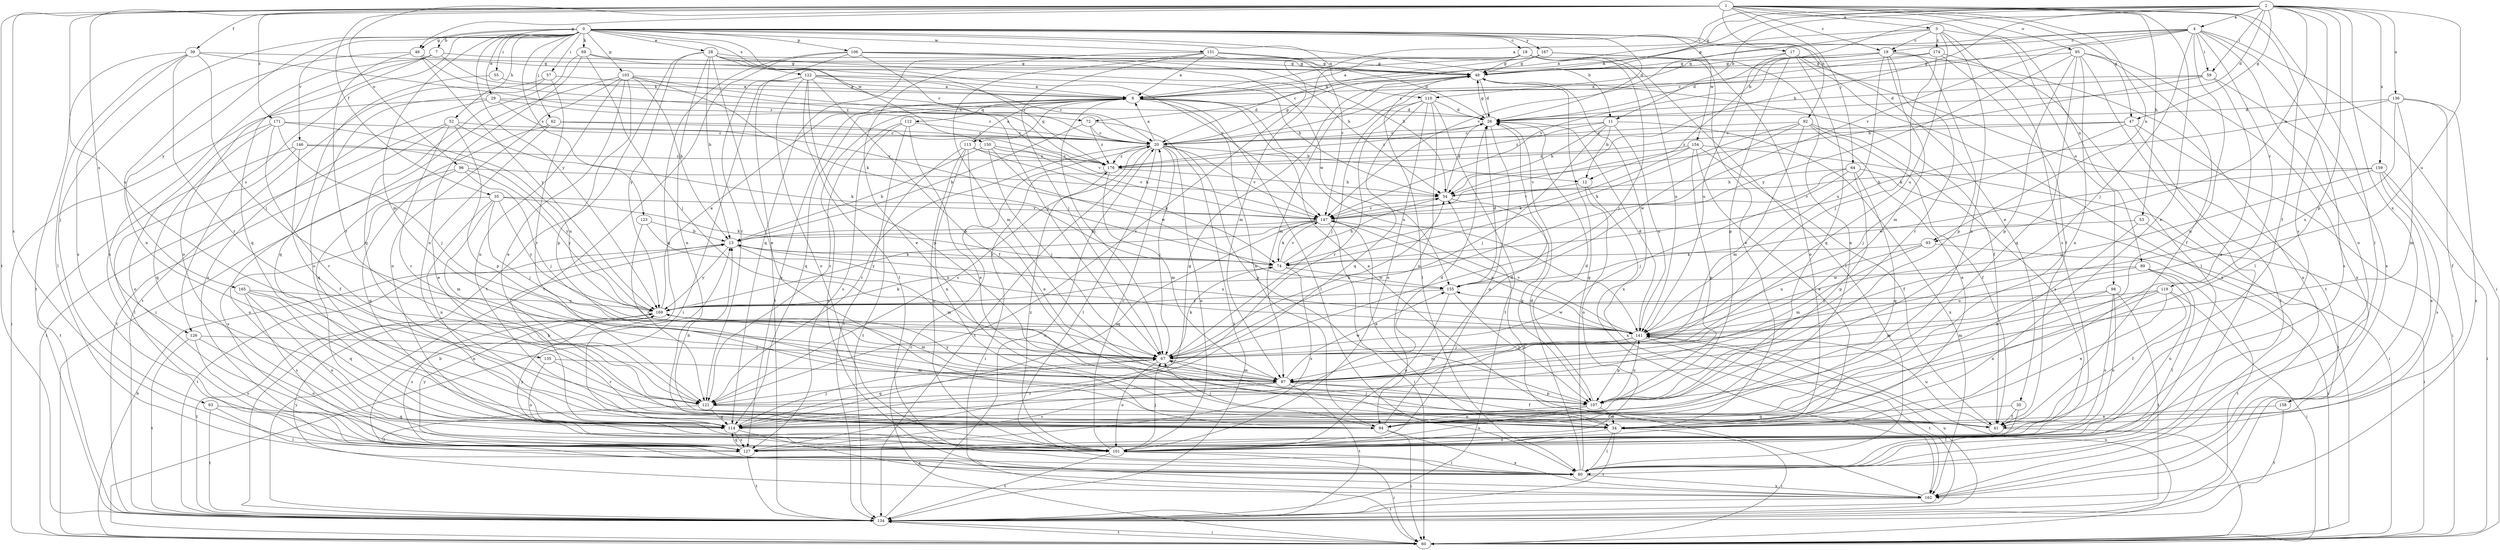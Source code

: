 strict digraph  {
0;
1;
2;
3;
4;
6;
7;
11;
12;
13;
17;
18;
19;
20;
26;
28;
29;
30;
34;
35;
39;
41;
46;
47;
48;
52;
53;
54;
55;
57;
59;
60;
62;
63;
64;
67;
69;
72;
74;
80;
87;
89;
92;
93;
94;
95;
96;
98;
101;
103;
106;
107;
110;
112;
113;
114;
119;
121;
122;
123;
126;
127;
134;
135;
136;
141;
146;
147;
150;
151;
154;
155;
158;
159;
162;
165;
167;
169;
171;
174;
176;
0 -> 7  [label=b];
0 -> 11  [label=b];
0 -> 17  [label=c];
0 -> 18  [label=c];
0 -> 26  [label=d];
0 -> 28  [label=e];
0 -> 29  [label=e];
0 -> 30  [label=e];
0 -> 46  [label=g];
0 -> 52  [label=h];
0 -> 55  [label=i];
0 -> 57  [label=i];
0 -> 62  [label=j];
0 -> 63  [label=j];
0 -> 69  [label=k];
0 -> 87  [label=m];
0 -> 103  [label=p];
0 -> 106  [label=p];
0 -> 110  [label=q];
0 -> 122  [label=s];
0 -> 123  [label=s];
0 -> 126  [label=s];
0 -> 146  [label=v];
0 -> 150  [label=w];
0 -> 151  [label=w];
0 -> 154  [label=w];
0 -> 165  [label=y];
0 -> 167  [label=y];
0 -> 169  [label=y];
1 -> 3  [label=a];
1 -> 19  [label=c];
1 -> 34  [label=e];
1 -> 35  [label=f];
1 -> 39  [label=f];
1 -> 41  [label=f];
1 -> 46  [label=g];
1 -> 47  [label=g];
1 -> 53  [label=h];
1 -> 64  [label=j];
1 -> 80  [label=l];
1 -> 89  [label=n];
1 -> 92  [label=n];
1 -> 93  [label=n];
1 -> 95  [label=o];
1 -> 96  [label=o];
1 -> 126  [label=s];
1 -> 127  [label=s];
1 -> 134  [label=t];
1 -> 135  [label=u];
1 -> 171  [label=z];
2 -> 4  [label=a];
2 -> 6  [label=a];
2 -> 11  [label=b];
2 -> 12  [label=b];
2 -> 26  [label=d];
2 -> 47  [label=g];
2 -> 48  [label=g];
2 -> 54  [label=h];
2 -> 59  [label=i];
2 -> 72  [label=k];
2 -> 93  [label=n];
2 -> 107  [label=p];
2 -> 127  [label=s];
2 -> 136  [label=u];
2 -> 141  [label=u];
2 -> 158  [label=x];
2 -> 159  [label=x];
3 -> 19  [label=c];
3 -> 48  [label=g];
3 -> 94  [label=n];
3 -> 98  [label=o];
3 -> 127  [label=s];
3 -> 141  [label=u];
3 -> 147  [label=v];
3 -> 174  [label=z];
4 -> 6  [label=a];
4 -> 19  [label=c];
4 -> 20  [label=c];
4 -> 59  [label=i];
4 -> 60  [label=i];
4 -> 67  [label=j];
4 -> 94  [label=n];
4 -> 101  [label=o];
4 -> 110  [label=q];
4 -> 119  [label=r];
4 -> 147  [label=v];
4 -> 162  [label=x];
6 -> 26  [label=d];
6 -> 67  [label=j];
6 -> 80  [label=l];
6 -> 94  [label=n];
6 -> 112  [label=q];
6 -> 113  [label=q];
6 -> 114  [label=q];
6 -> 127  [label=s];
6 -> 141  [label=u];
6 -> 162  [label=x];
7 -> 48  [label=g];
7 -> 72  [label=k];
7 -> 101  [label=o];
7 -> 114  [label=q];
7 -> 127  [label=s];
11 -> 12  [label=b];
11 -> 20  [label=c];
11 -> 54  [label=h];
11 -> 67  [label=j];
11 -> 141  [label=u];
11 -> 162  [label=x];
11 -> 176  [label=z];
12 -> 101  [label=o];
12 -> 147  [label=v];
12 -> 162  [label=x];
13 -> 74  [label=k];
13 -> 87  [label=m];
13 -> 134  [label=t];
13 -> 141  [label=u];
13 -> 169  [label=y];
17 -> 48  [label=g];
17 -> 107  [label=p];
17 -> 114  [label=q];
17 -> 134  [label=t];
17 -> 141  [label=u];
17 -> 162  [label=x];
18 -> 34  [label=e];
18 -> 48  [label=g];
18 -> 67  [label=j];
18 -> 80  [label=l];
18 -> 87  [label=m];
18 -> 114  [label=q];
18 -> 121  [label=r];
18 -> 141  [label=u];
19 -> 26  [label=d];
19 -> 48  [label=g];
19 -> 87  [label=m];
19 -> 107  [label=p];
19 -> 121  [label=r];
19 -> 141  [label=u];
19 -> 147  [label=v];
19 -> 162  [label=x];
20 -> 6  [label=a];
20 -> 12  [label=b];
20 -> 48  [label=g];
20 -> 67  [label=j];
20 -> 80  [label=l];
20 -> 101  [label=o];
20 -> 107  [label=p];
20 -> 121  [label=r];
20 -> 134  [label=t];
20 -> 147  [label=v];
20 -> 176  [label=z];
26 -> 20  [label=c];
26 -> 48  [label=g];
26 -> 101  [label=o];
26 -> 176  [label=z];
28 -> 13  [label=b];
28 -> 34  [label=e];
28 -> 48  [label=g];
28 -> 54  [label=h];
28 -> 94  [label=n];
28 -> 134  [label=t];
28 -> 147  [label=v];
28 -> 169  [label=y];
28 -> 176  [label=z];
29 -> 20  [label=c];
29 -> 26  [label=d];
29 -> 60  [label=i];
29 -> 127  [label=s];
29 -> 147  [label=v];
30 -> 41  [label=f];
30 -> 80  [label=l];
30 -> 114  [label=q];
34 -> 13  [label=b];
34 -> 60  [label=i];
34 -> 67  [label=j];
34 -> 80  [label=l];
34 -> 101  [label=o];
34 -> 134  [label=t];
35 -> 67  [label=j];
35 -> 74  [label=k];
35 -> 87  [label=m];
35 -> 94  [label=n];
35 -> 127  [label=s];
35 -> 147  [label=v];
35 -> 169  [label=y];
39 -> 48  [label=g];
39 -> 67  [label=j];
39 -> 80  [label=l];
39 -> 121  [label=r];
39 -> 127  [label=s];
39 -> 134  [label=t];
39 -> 176  [label=z];
41 -> 6  [label=a];
41 -> 60  [label=i];
41 -> 141  [label=u];
46 -> 48  [label=g];
46 -> 94  [label=n];
46 -> 121  [label=r];
46 -> 169  [label=y];
46 -> 176  [label=z];
47 -> 20  [label=c];
47 -> 60  [label=i];
47 -> 67  [label=j];
47 -> 80  [label=l];
47 -> 176  [label=z];
48 -> 6  [label=a];
48 -> 26  [label=d];
48 -> 41  [label=f];
48 -> 80  [label=l];
48 -> 87  [label=m];
48 -> 162  [label=x];
52 -> 20  [label=c];
52 -> 60  [label=i];
52 -> 74  [label=k];
52 -> 107  [label=p];
52 -> 121  [label=r];
52 -> 134  [label=t];
53 -> 13  [label=b];
53 -> 60  [label=i];
53 -> 94  [label=n];
54 -> 26  [label=d];
54 -> 107  [label=p];
54 -> 147  [label=v];
55 -> 6  [label=a];
55 -> 114  [label=q];
57 -> 6  [label=a];
57 -> 101  [label=o];
57 -> 121  [label=r];
57 -> 134  [label=t];
59 -> 6  [label=a];
59 -> 26  [label=d];
59 -> 34  [label=e];
59 -> 54  [label=h];
59 -> 127  [label=s];
60 -> 13  [label=b];
60 -> 20  [label=c];
60 -> 134  [label=t];
60 -> 141  [label=u];
62 -> 20  [label=c];
62 -> 34  [label=e];
62 -> 114  [label=q];
62 -> 147  [label=v];
63 -> 80  [label=l];
63 -> 114  [label=q];
63 -> 134  [label=t];
64 -> 54  [label=h];
64 -> 60  [label=i];
64 -> 67  [label=j];
64 -> 107  [label=p];
64 -> 114  [label=q];
64 -> 147  [label=v];
67 -> 54  [label=h];
67 -> 74  [label=k];
67 -> 87  [label=m];
67 -> 101  [label=o];
67 -> 114  [label=q];
69 -> 20  [label=c];
69 -> 48  [label=g];
69 -> 67  [label=j];
69 -> 94  [label=n];
69 -> 114  [label=q];
72 -> 13  [label=b];
72 -> 20  [label=c];
72 -> 134  [label=t];
72 -> 176  [label=z];
74 -> 13  [label=b];
74 -> 54  [label=h];
74 -> 127  [label=s];
74 -> 147  [label=v];
74 -> 155  [label=w];
80 -> 13  [label=b];
80 -> 26  [label=d];
80 -> 48  [label=g];
80 -> 162  [label=x];
87 -> 41  [label=f];
87 -> 107  [label=p];
87 -> 121  [label=r];
87 -> 127  [label=s];
87 -> 134  [label=t];
87 -> 155  [label=w];
87 -> 169  [label=y];
89 -> 80  [label=l];
89 -> 101  [label=o];
89 -> 134  [label=t];
89 -> 141  [label=u];
89 -> 155  [label=w];
92 -> 20  [label=c];
92 -> 34  [label=e];
92 -> 41  [label=f];
92 -> 74  [label=k];
92 -> 87  [label=m];
92 -> 127  [label=s];
92 -> 155  [label=w];
93 -> 60  [label=i];
93 -> 74  [label=k];
93 -> 87  [label=m];
93 -> 141  [label=u];
94 -> 26  [label=d];
94 -> 60  [label=i];
94 -> 67  [label=j];
94 -> 162  [label=x];
95 -> 41  [label=f];
95 -> 48  [label=g];
95 -> 80  [label=l];
95 -> 94  [label=n];
95 -> 107  [label=p];
95 -> 114  [label=q];
95 -> 162  [label=x];
95 -> 169  [label=y];
96 -> 54  [label=h];
96 -> 67  [label=j];
96 -> 101  [label=o];
96 -> 114  [label=q];
96 -> 169  [label=y];
98 -> 87  [label=m];
98 -> 101  [label=o];
98 -> 127  [label=s];
98 -> 134  [label=t];
98 -> 169  [label=y];
101 -> 20  [label=c];
101 -> 60  [label=i];
101 -> 67  [label=j];
101 -> 80  [label=l];
101 -> 134  [label=t];
101 -> 169  [label=y];
101 -> 176  [label=z];
103 -> 6  [label=a];
103 -> 13  [label=b];
103 -> 20  [label=c];
103 -> 34  [label=e];
103 -> 60  [label=i];
103 -> 74  [label=k];
103 -> 94  [label=n];
103 -> 101  [label=o];
103 -> 107  [label=p];
106 -> 48  [label=g];
106 -> 54  [label=h];
106 -> 67  [label=j];
106 -> 114  [label=q];
106 -> 121  [label=r];
106 -> 134  [label=t];
106 -> 155  [label=w];
107 -> 26  [label=d];
107 -> 34  [label=e];
107 -> 94  [label=n];
107 -> 101  [label=o];
107 -> 141  [label=u];
110 -> 26  [label=d];
110 -> 67  [label=j];
110 -> 94  [label=n];
110 -> 101  [label=o];
110 -> 114  [label=q];
110 -> 121  [label=r];
110 -> 134  [label=t];
112 -> 20  [label=c];
112 -> 34  [label=e];
112 -> 121  [label=r];
112 -> 127  [label=s];
112 -> 134  [label=t];
113 -> 6  [label=a];
113 -> 34  [label=e];
113 -> 74  [label=k];
113 -> 94  [label=n];
113 -> 101  [label=o];
113 -> 134  [label=t];
113 -> 176  [label=z];
114 -> 13  [label=b];
114 -> 26  [label=d];
114 -> 67  [label=j];
114 -> 127  [label=s];
114 -> 162  [label=x];
119 -> 34  [label=e];
119 -> 41  [label=f];
119 -> 60  [label=i];
119 -> 87  [label=m];
119 -> 94  [label=n];
119 -> 169  [label=y];
121 -> 20  [label=c];
121 -> 41  [label=f];
121 -> 80  [label=l];
121 -> 114  [label=q];
122 -> 6  [label=a];
122 -> 20  [label=c];
122 -> 41  [label=f];
122 -> 54  [label=h];
122 -> 60  [label=i];
122 -> 80  [label=l];
122 -> 101  [label=o];
122 -> 107  [label=p];
122 -> 134  [label=t];
123 -> 13  [label=b];
123 -> 121  [label=r];
123 -> 141  [label=u];
126 -> 67  [label=j];
126 -> 101  [label=o];
126 -> 127  [label=s];
126 -> 134  [label=t];
127 -> 48  [label=g];
127 -> 114  [label=q];
127 -> 134  [label=t];
127 -> 169  [label=y];
134 -> 20  [label=c];
134 -> 60  [label=i];
134 -> 141  [label=u];
135 -> 87  [label=m];
135 -> 101  [label=o];
135 -> 121  [label=r];
136 -> 26  [label=d];
136 -> 41  [label=f];
136 -> 74  [label=k];
136 -> 87  [label=m];
136 -> 141  [label=u];
136 -> 162  [label=x];
141 -> 26  [label=d];
141 -> 67  [label=j];
141 -> 87  [label=m];
141 -> 107  [label=p];
141 -> 134  [label=t];
141 -> 147  [label=v];
141 -> 155  [label=w];
146 -> 41  [label=f];
146 -> 80  [label=l];
146 -> 134  [label=t];
146 -> 169  [label=y];
146 -> 176  [label=z];
147 -> 13  [label=b];
147 -> 34  [label=e];
147 -> 60  [label=i];
147 -> 74  [label=k];
147 -> 114  [label=q];
147 -> 141  [label=u];
147 -> 169  [label=y];
150 -> 13  [label=b];
150 -> 67  [label=j];
150 -> 147  [label=v];
150 -> 155  [label=w];
150 -> 176  [label=z];
151 -> 6  [label=a];
151 -> 26  [label=d];
151 -> 34  [label=e];
151 -> 48  [label=g];
151 -> 67  [label=j];
151 -> 87  [label=m];
151 -> 147  [label=v];
154 -> 34  [label=e];
154 -> 41  [label=f];
154 -> 60  [label=i];
154 -> 74  [label=k];
154 -> 107  [label=p];
154 -> 147  [label=v];
154 -> 176  [label=z];
155 -> 26  [label=d];
155 -> 101  [label=o];
155 -> 107  [label=p];
155 -> 169  [label=y];
158 -> 34  [label=e];
158 -> 134  [label=t];
159 -> 34  [label=e];
159 -> 54  [label=h];
159 -> 60  [label=i];
159 -> 127  [label=s];
159 -> 141  [label=u];
159 -> 155  [label=w];
162 -> 54  [label=h];
162 -> 134  [label=t];
162 -> 169  [label=y];
165 -> 94  [label=n];
165 -> 101  [label=o];
165 -> 114  [label=q];
165 -> 127  [label=s];
165 -> 169  [label=y];
167 -> 6  [label=a];
167 -> 20  [label=c];
167 -> 48  [label=g];
167 -> 94  [label=n];
167 -> 101  [label=o];
169 -> 6  [label=a];
169 -> 74  [label=k];
169 -> 87  [label=m];
169 -> 127  [label=s];
169 -> 134  [label=t];
169 -> 141  [label=u];
171 -> 20  [label=c];
171 -> 67  [label=j];
171 -> 101  [label=o];
171 -> 114  [label=q];
171 -> 121  [label=r];
171 -> 141  [label=u];
174 -> 20  [label=c];
174 -> 41  [label=f];
174 -> 48  [label=g];
174 -> 67  [label=j];
174 -> 80  [label=l];
176 -> 54  [label=h];
176 -> 60  [label=i];
176 -> 87  [label=m];
}
